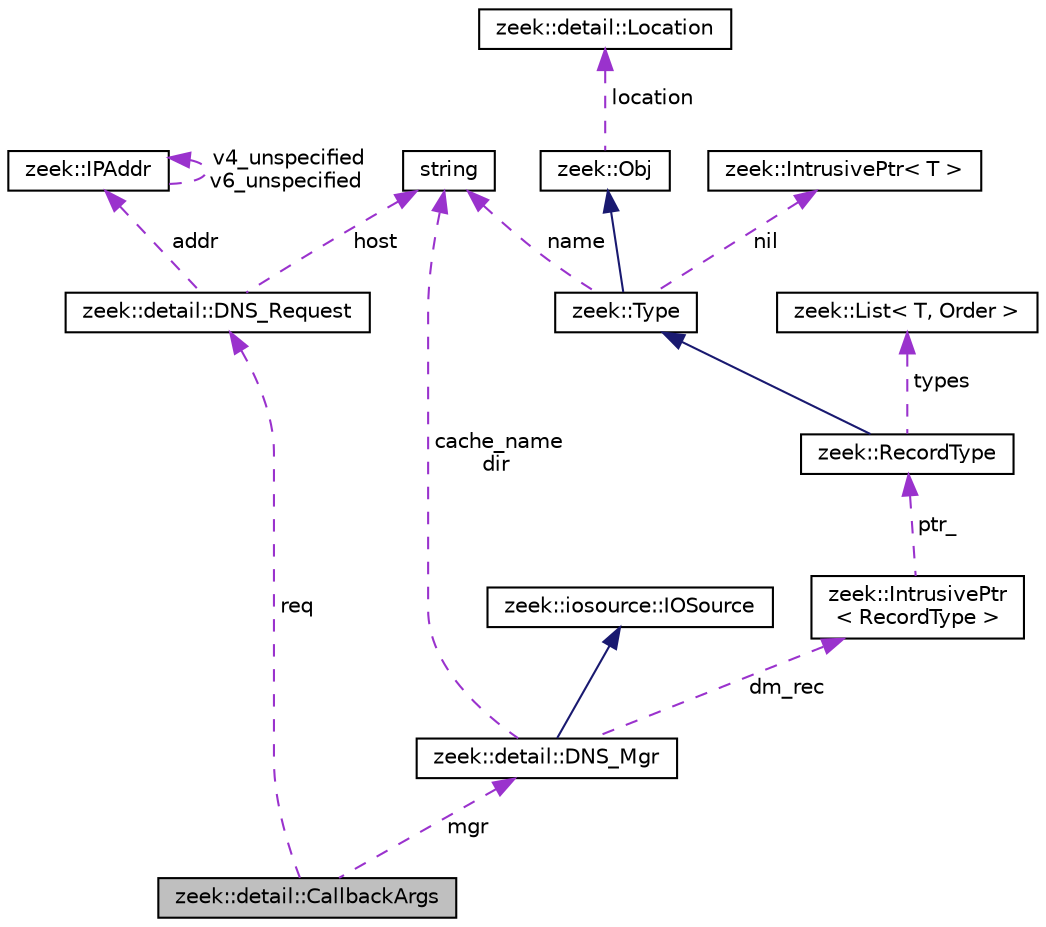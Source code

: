 digraph "zeek::detail::CallbackArgs"
{
 // LATEX_PDF_SIZE
  edge [fontname="Helvetica",fontsize="10",labelfontname="Helvetica",labelfontsize="10"];
  node [fontname="Helvetica",fontsize="10",shape=record];
  Node1 [label="zeek::detail::CallbackArgs",height=0.2,width=0.4,color="black", fillcolor="grey75", style="filled", fontcolor="black",tooltip=" "];
  Node2 -> Node1 [dir="back",color="darkorchid3",fontsize="10",style="dashed",label=" req" ,fontname="Helvetica"];
  Node2 [label="zeek::detail::DNS_Request",height=0.2,width=0.4,color="black", fillcolor="white", style="filled",URL="$d8/d3b/classzeek_1_1detail_1_1DNS__Request.html",tooltip=" "];
  Node3 -> Node2 [dir="back",color="darkorchid3",fontsize="10",style="dashed",label=" host" ,fontname="Helvetica"];
  Node3 [label="string",height=0.2,width=0.4,color="black", fillcolor="white", style="filled",tooltip=" "];
  Node4 -> Node2 [dir="back",color="darkorchid3",fontsize="10",style="dashed",label=" addr" ,fontname="Helvetica"];
  Node4 [label="zeek::IPAddr",height=0.2,width=0.4,color="black", fillcolor="white", style="filled",URL="$df/de6/classzeek_1_1IPAddr.html",tooltip=" "];
  Node4 -> Node4 [dir="back",color="darkorchid3",fontsize="10",style="dashed",label=" v4_unspecified\nv6_unspecified" ,fontname="Helvetica"];
  Node5 -> Node1 [dir="back",color="darkorchid3",fontsize="10",style="dashed",label=" mgr" ,fontname="Helvetica"];
  Node5 [label="zeek::detail::DNS_Mgr",height=0.2,width=0.4,color="black", fillcolor="white", style="filled",URL="$d4/df5/classzeek_1_1detail_1_1DNS__Mgr.html",tooltip=" "];
  Node6 -> Node5 [dir="back",color="midnightblue",fontsize="10",style="solid",fontname="Helvetica"];
  Node6 [label="zeek::iosource::IOSource",height=0.2,width=0.4,color="black", fillcolor="white", style="filled",URL="$da/dea/classzeek_1_1iosource_1_1IOSource.html",tooltip=" "];
  Node3 -> Node5 [dir="back",color="darkorchid3",fontsize="10",style="dashed",label=" cache_name\ndir" ,fontname="Helvetica"];
  Node7 -> Node5 [dir="back",color="darkorchid3",fontsize="10",style="dashed",label=" dm_rec" ,fontname="Helvetica"];
  Node7 [label="zeek::IntrusivePtr\l\< RecordType \>",height=0.2,width=0.4,color="black", fillcolor="white", style="filled",URL="$d6/dba/classzeek_1_1IntrusivePtr.html",tooltip=" "];
  Node8 -> Node7 [dir="back",color="darkorchid3",fontsize="10",style="dashed",label=" ptr_" ,fontname="Helvetica"];
  Node8 [label="zeek::RecordType",height=0.2,width=0.4,color="black", fillcolor="white", style="filled",URL="$df/d5b/classzeek_1_1RecordType.html",tooltip=" "];
  Node9 -> Node8 [dir="back",color="midnightblue",fontsize="10",style="solid",fontname="Helvetica"];
  Node9 [label="zeek::Type",height=0.2,width=0.4,color="black", fillcolor="white", style="filled",URL="$d0/d4f/classzeek_1_1Type.html",tooltip=" "];
  Node10 -> Node9 [dir="back",color="midnightblue",fontsize="10",style="solid",fontname="Helvetica"];
  Node10 [label="zeek::Obj",height=0.2,width=0.4,color="black", fillcolor="white", style="filled",URL="$dd/df1/classzeek_1_1Obj.html",tooltip=" "];
  Node11 -> Node10 [dir="back",color="darkorchid3",fontsize="10",style="dashed",label=" location" ,fontname="Helvetica"];
  Node11 [label="zeek::detail::Location",height=0.2,width=0.4,color="black", fillcolor="white", style="filled",URL="$d5/d1d/classzeek_1_1detail_1_1Location.html",tooltip=" "];
  Node12 -> Node9 [dir="back",color="darkorchid3",fontsize="10",style="dashed",label=" nil" ,fontname="Helvetica"];
  Node12 [label="zeek::IntrusivePtr\< T \>",height=0.2,width=0.4,color="black", fillcolor="white", style="filled",URL="$d6/dba/classzeek_1_1IntrusivePtr.html",tooltip=" "];
  Node3 -> Node9 [dir="back",color="darkorchid3",fontsize="10",style="dashed",label=" name" ,fontname="Helvetica"];
  Node13 -> Node8 [dir="back",color="darkorchid3",fontsize="10",style="dashed",label=" types" ,fontname="Helvetica"];
  Node13 [label="zeek::List\< T, Order \>",height=0.2,width=0.4,color="black", fillcolor="white", style="filled",URL="$d2/d8d/classzeek_1_1List.html",tooltip=" "];
}
